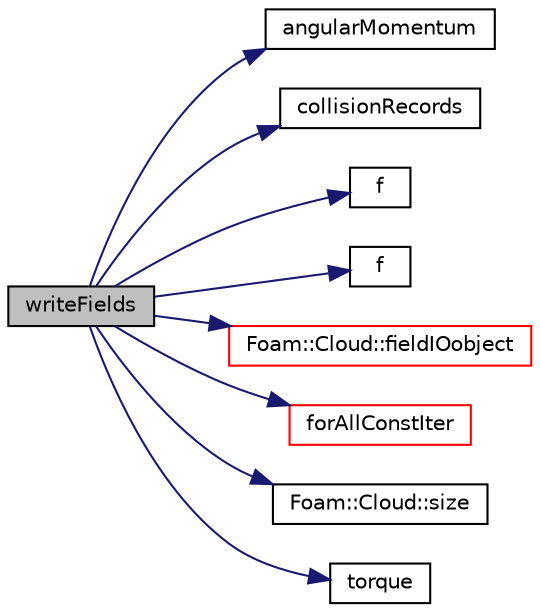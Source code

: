 digraph "writeFields"
{
  bgcolor="transparent";
  edge [fontname="Helvetica",fontsize="10",labelfontname="Helvetica",labelfontsize="10"];
  node [fontname="Helvetica",fontsize="10",shape=record];
  rankdir="LR";
  Node1 [label="writeFields",height=0.2,width=0.4,color="black", fillcolor="grey75", style="filled", fontcolor="black"];
  Node1 -> Node2 [color="midnightblue",fontsize="10",style="solid",fontname="Helvetica"];
  Node2 [label="angularMomentum",height=0.2,width=0.4,color="black",URL="$a00308.html#a3445c3350b3115757fe3ff74fe917d9d",tooltip="Return const access to angular momentum. "];
  Node1 -> Node3 [color="midnightblue",fontsize="10",style="solid",fontname="Helvetica"];
  Node3 [label="collisionRecords",height=0.2,width=0.4,color="black",URL="$a00308.html#abeb3d8772096b49c4ca94725acdf8605",tooltip="Return const access to the collision records. "];
  Node1 -> Node4 [color="midnightblue",fontsize="10",style="solid",fontname="Helvetica"];
  Node4 [label="f",height=0.2,width=0.4,color="black",URL="$a04068.html#a888be93833ac7a23170555c69c690288"];
  Node1 -> Node5 [color="midnightblue",fontsize="10",style="solid",fontname="Helvetica"];
  Node5 [label="f",height=0.2,width=0.4,color="black",URL="$a00308.html#a2345b78b636fb76e1e30651b25eb7b80",tooltip="Return const access to force. "];
  Node1 -> Node6 [color="midnightblue",fontsize="10",style="solid",fontname="Helvetica"];
  Node6 [label="Foam::Cloud::fieldIOobject",height=0.2,width=0.4,color="red",URL="$a00275.html#aeff14efb16617f98e54d9c0c0ac06a37",tooltip="Helper to construct IOobject for field and current time. "];
  Node1 -> Node7 [color="midnightblue",fontsize="10",style="solid",fontname="Helvetica"];
  Node7 [label="forAllConstIter",height=0.2,width=0.4,color="red",URL="$a03095.html#ae21e2836509b0fa7f7cedf6493b11b09"];
  Node1 -> Node8 [color="midnightblue",fontsize="10",style="solid",fontname="Helvetica"];
  Node8 [label="Foam::Cloud::size",height=0.2,width=0.4,color="black",URL="$a00275.html#a65cea301e2d6033c43932d12d91c792f"];
  Node1 -> Node9 [color="midnightblue",fontsize="10",style="solid",fontname="Helvetica"];
  Node9 [label="torque",height=0.2,width=0.4,color="black",URL="$a00308.html#a31648a012e6fe75ea50e25a2feb016b3",tooltip="Return const access to torque. "];
}
